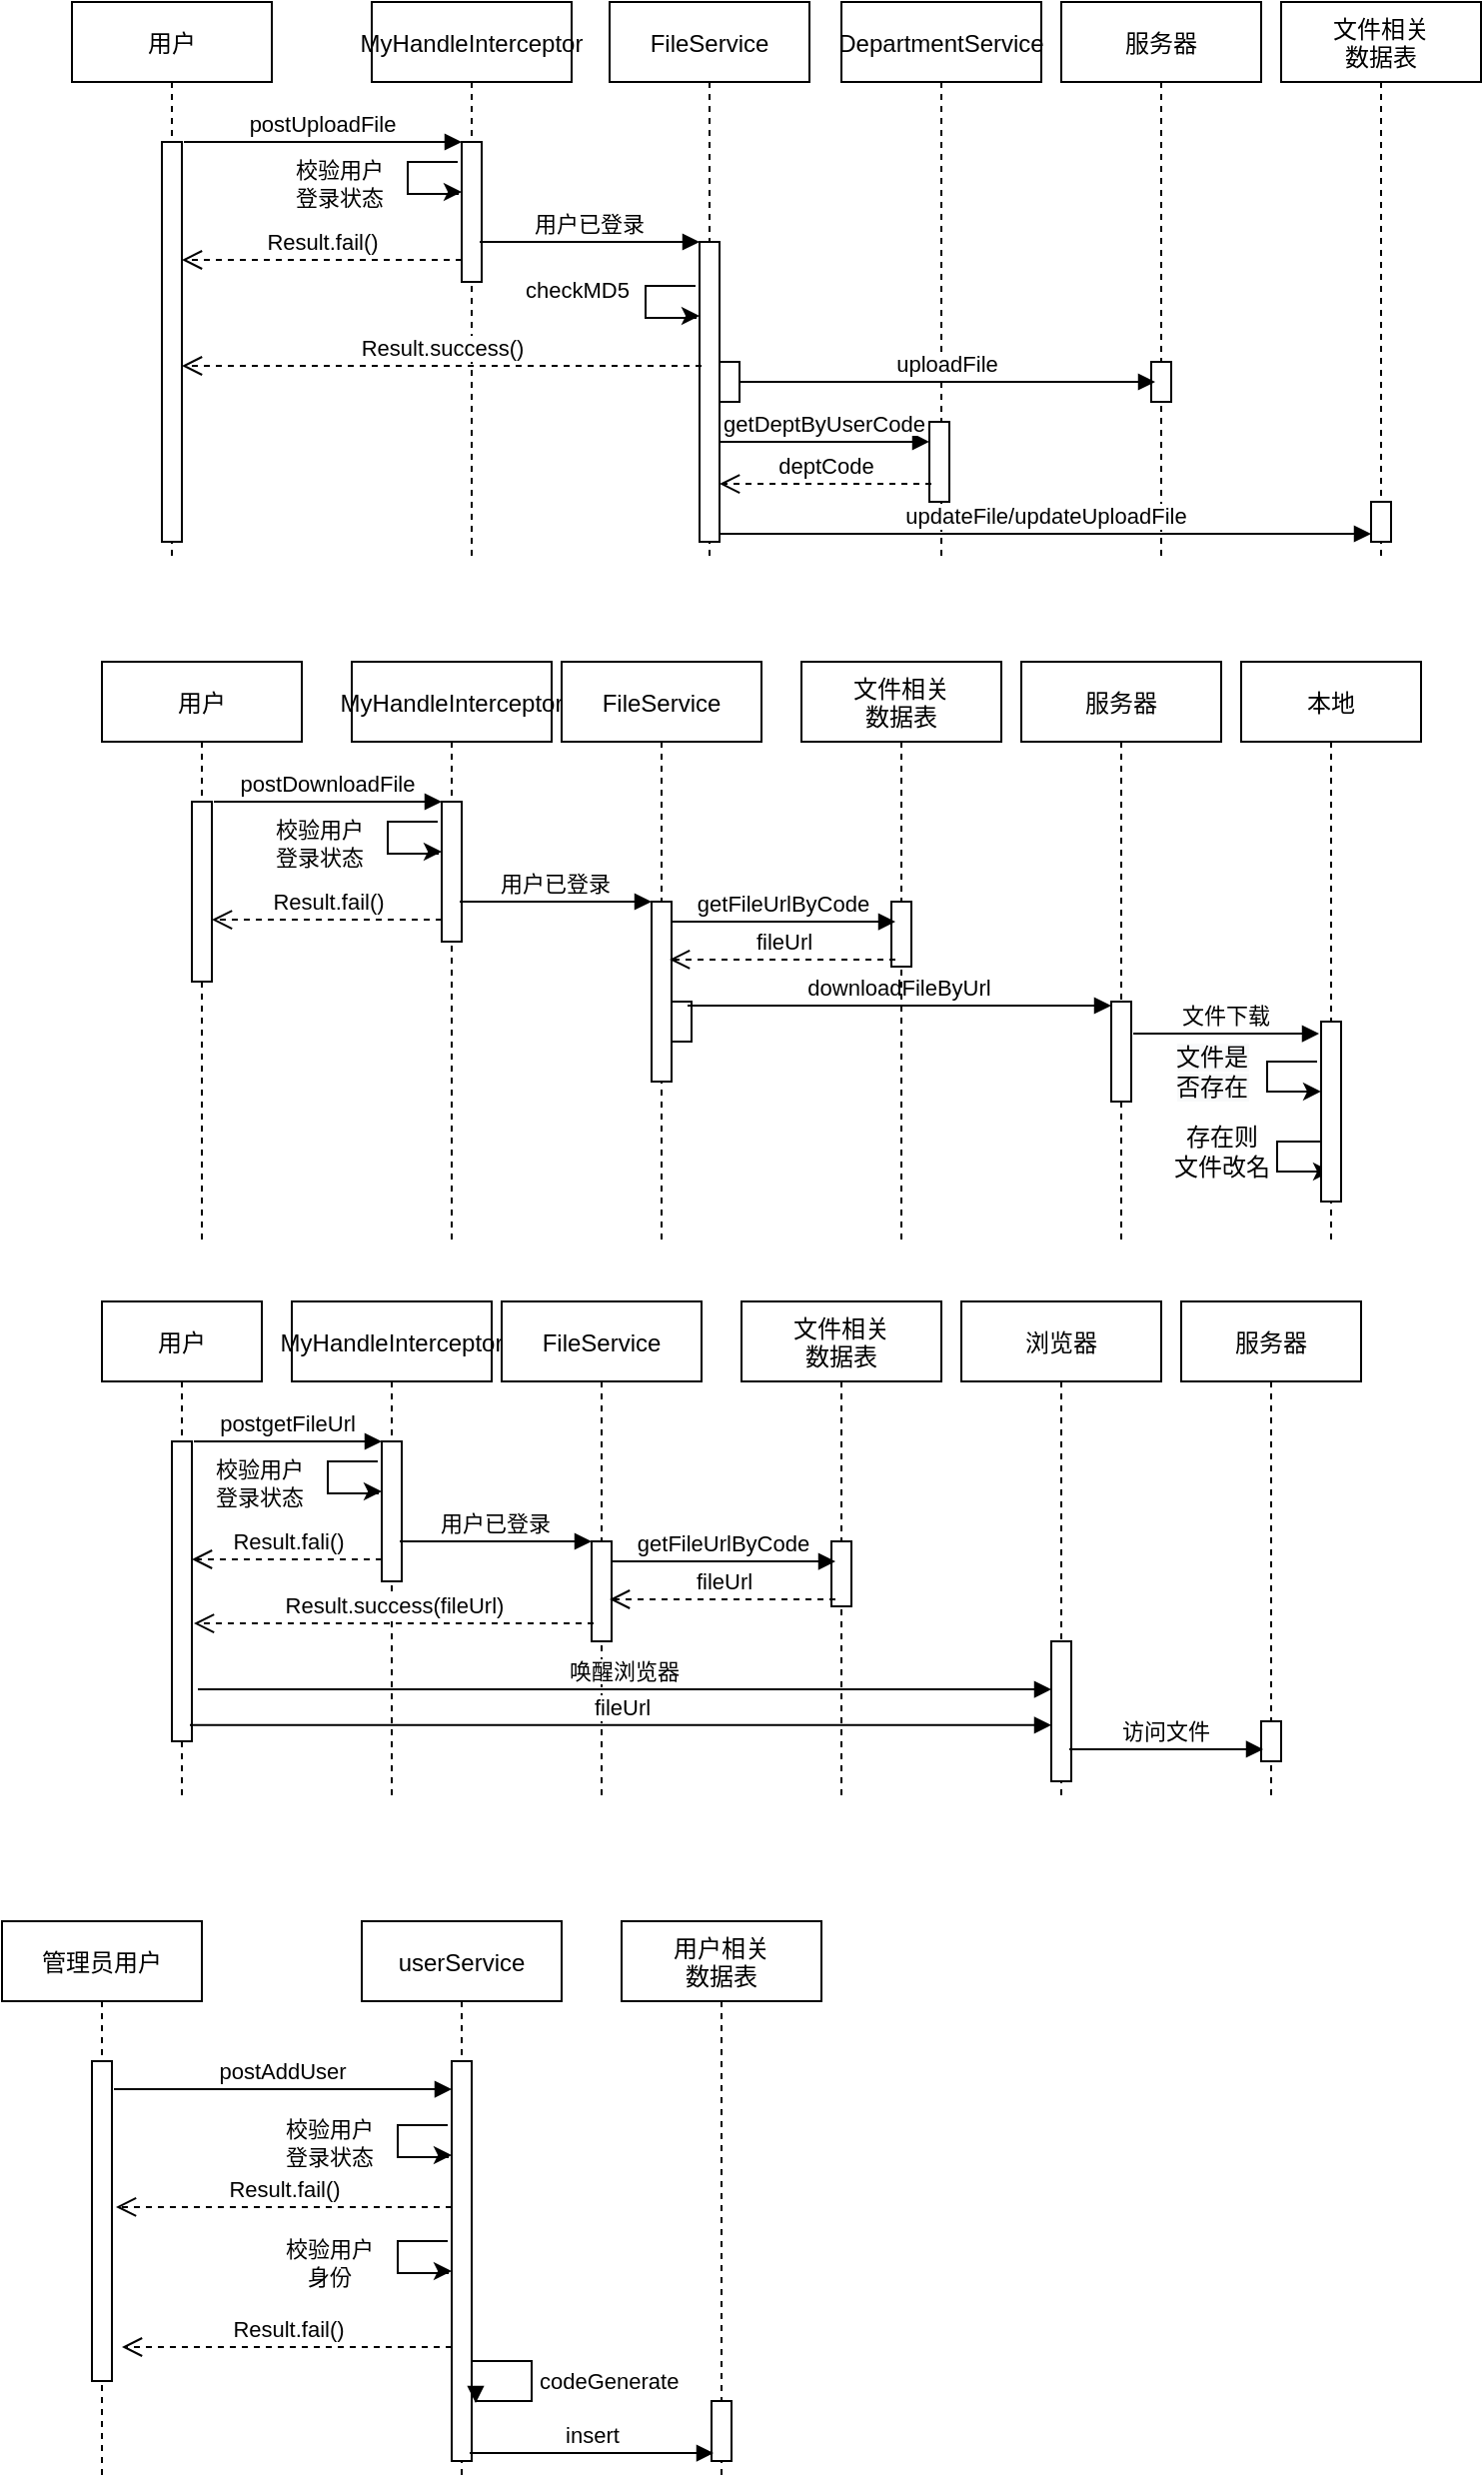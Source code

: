 <mxfile version="15.5.9" type="github">
  <diagram id="TSHFwj_1uguYBgR-W8nd" name="Page-1">
    <mxGraphModel dx="868" dy="482" grid="1" gridSize="10" guides="1" tooltips="1" connect="1" arrows="1" fold="1" page="1" pageScale="1" pageWidth="827" pageHeight="1169" math="0" shadow="0">
      <root>
        <mxCell id="0" />
        <mxCell id="1" parent="0" />
        <mxCell id="TrFmlBujuE3ZbRby1JHc-16" value="用户" style="shape=umlLifeline;perimeter=lifelinePerimeter;container=1;collapsible=0;recursiveResize=0;rounded=0;shadow=0;strokeWidth=1;" parent="1" vertex="1">
          <mxGeometry x="45" y="40" width="100" height="280" as="geometry" />
        </mxCell>
        <mxCell id="TrFmlBujuE3ZbRby1JHc-17" value="" style="points=[];perimeter=orthogonalPerimeter;rounded=0;shadow=0;strokeWidth=1;" parent="TrFmlBujuE3ZbRby1JHc-16" vertex="1">
          <mxGeometry x="45" y="70" width="10" height="200" as="geometry" />
        </mxCell>
        <mxCell id="TrFmlBujuE3ZbRby1JHc-18" value="文件" style="shape=umlLifeline;perimeter=lifelinePerimeter;container=1;collapsible=0;recursiveResize=0;rounded=0;shadow=0;strokeWidth=1;" parent="1" vertex="1">
          <mxGeometry x="195" y="40" width="100" height="280" as="geometry" />
        </mxCell>
        <mxCell id="TrFmlBujuE3ZbRby1JHc-20" value="MyHandleInterceptor" style="shape=umlLifeline;perimeter=lifelinePerimeter;container=1;collapsible=0;recursiveResize=0;rounded=0;shadow=0;strokeWidth=1;" parent="TrFmlBujuE3ZbRby1JHc-18" vertex="1">
          <mxGeometry width="100" height="270" as="geometry" />
        </mxCell>
        <mxCell id="TrFmlBujuE3ZbRby1JHc-21" value="" style="points=[];perimeter=orthogonalPerimeter;rounded=0;shadow=0;strokeWidth=1;" parent="TrFmlBujuE3ZbRby1JHc-20" vertex="1">
          <mxGeometry x="45" y="70" width="10" height="70" as="geometry" />
        </mxCell>
        <mxCell id="TrFmlBujuE3ZbRby1JHc-36" value="" style="endArrow=classic;html=1;rounded=0;edgeStyle=orthogonalEdgeStyle;entryX=0.2;entryY=0.633;entryDx=0;entryDy=0;entryPerimeter=0;" parent="TrFmlBujuE3ZbRby1JHc-20" edge="1">
          <mxGeometry width="50" height="50" relative="1" as="geometry">
            <mxPoint x="43" y="80" as="sourcePoint" />
            <mxPoint x="45" y="94.99" as="targetPoint" />
            <Array as="points">
              <mxPoint x="18" y="80" />
              <mxPoint x="18" y="96" />
              <mxPoint x="43" y="96" />
              <mxPoint x="43" y="95" />
            </Array>
          </mxGeometry>
        </mxCell>
        <mxCell id="TrFmlBujuE3ZbRby1JHc-22" value="DepartmentService" style="shape=umlLifeline;perimeter=lifelinePerimeter;container=1;collapsible=0;recursiveResize=0;rounded=0;shadow=0;strokeWidth=1;" parent="1" vertex="1">
          <mxGeometry x="430" y="40" width="100" height="280" as="geometry" />
        </mxCell>
        <mxCell id="TrFmlBujuE3ZbRby1JHc-34" value="" style="points=[];perimeter=orthogonalPerimeter;rounded=0;shadow=0;strokeWidth=1;" parent="TrFmlBujuE3ZbRby1JHc-22" vertex="1">
          <mxGeometry x="44" y="210" width="10" height="40" as="geometry" />
        </mxCell>
        <mxCell id="TrFmlBujuE3ZbRby1JHc-24" value="postUploadFile" style="verticalAlign=bottom;endArrow=block;shadow=0;strokeWidth=1;exitX=1.1;exitY=0.108;exitDx=0;exitDy=0;exitPerimeter=0;" parent="1" edge="1">
          <mxGeometry relative="1" as="geometry">
            <mxPoint x="101" y="110.0" as="sourcePoint" />
            <mxPoint x="240" y="110" as="targetPoint" />
          </mxGeometry>
        </mxCell>
        <mxCell id="TrFmlBujuE3ZbRby1JHc-31" value="服务器" style="shape=umlLifeline;perimeter=lifelinePerimeter;container=1;collapsible=0;recursiveResize=0;rounded=0;shadow=0;strokeWidth=1;" parent="1" vertex="1">
          <mxGeometry x="540" y="40" width="100" height="280" as="geometry" />
        </mxCell>
        <mxCell id="TrFmlBujuE3ZbRby1JHc-32" value="" style="points=[];perimeter=orthogonalPerimeter;rounded=0;shadow=0;strokeWidth=1;" parent="TrFmlBujuE3ZbRby1JHc-31" vertex="1">
          <mxGeometry x="45" y="180" width="10" height="20" as="geometry" />
        </mxCell>
        <mxCell id="TrFmlBujuE3ZbRby1JHc-37" value="&lt;div style=&quot;text-align: center&quot;&gt;&lt;font face=&quot;helvetica&quot;&gt;&lt;span style=&quot;font-size: 11px ; background-color: rgb(255 , 255 , 255)&quot;&gt;校验用户&lt;br&gt;登录状态&lt;/span&gt;&lt;/font&gt;&lt;/div&gt;" style="text;whiteSpace=wrap;html=1;" parent="1" vertex="1">
          <mxGeometry x="155" y="110" width="70" height="30" as="geometry" />
        </mxCell>
        <mxCell id="TrFmlBujuE3ZbRby1JHc-38" value="Result.fail()" style="html=1;verticalAlign=bottom;endArrow=open;dashed=1;endSize=8;rounded=0;" parent="1" edge="1">
          <mxGeometry relative="1" as="geometry">
            <mxPoint x="240" y="169" as="sourcePoint" />
            <mxPoint x="100" y="169" as="targetPoint" />
          </mxGeometry>
        </mxCell>
        <mxCell id="TrFmlBujuE3ZbRby1JHc-39" value="deptCode" style="html=1;verticalAlign=bottom;endArrow=open;dashed=1;endSize=8;rounded=0;exitX=0.1;exitY=0.775;exitDx=0;exitDy=0;exitPerimeter=0;entryX=1.1;entryY=0.228;entryDx=0;entryDy=0;entryPerimeter=0;" parent="1" source="TrFmlBujuE3ZbRby1JHc-34" edge="1">
          <mxGeometry relative="1" as="geometry">
            <mxPoint x="499" y="281" as="sourcePoint" />
            <mxPoint x="369" y="281.04" as="targetPoint" />
          </mxGeometry>
        </mxCell>
        <mxCell id="TrFmlBujuE3ZbRby1JHc-40" value="FileService" style="shape=umlLifeline;perimeter=lifelinePerimeter;container=1;collapsible=0;recursiveResize=0;rounded=0;shadow=0;strokeWidth=1;" parent="1" vertex="1">
          <mxGeometry x="314" y="40" width="100" height="280" as="geometry" />
        </mxCell>
        <mxCell id="TrFmlBujuE3ZbRby1JHc-42" value="" style="points=[];perimeter=orthogonalPerimeter;rounded=0;shadow=0;strokeWidth=1;" parent="TrFmlBujuE3ZbRby1JHc-40" vertex="1">
          <mxGeometry x="45" y="120" width="10" height="150" as="geometry" />
        </mxCell>
        <mxCell id="TrFmlBujuE3ZbRby1JHc-48" value="" style="endArrow=classic;html=1;rounded=0;edgeStyle=orthogonalEdgeStyle;entryX=0.2;entryY=0.633;entryDx=0;entryDy=0;entryPerimeter=0;" parent="TrFmlBujuE3ZbRby1JHc-40" edge="1">
          <mxGeometry width="50" height="50" relative="1" as="geometry">
            <mxPoint x="43" y="142" as="sourcePoint" />
            <mxPoint x="45" y="156.99" as="targetPoint" />
            <Array as="points">
              <mxPoint x="18" y="142" />
              <mxPoint x="18" y="158" />
              <mxPoint x="43" y="158" />
              <mxPoint x="43" y="157" />
            </Array>
          </mxGeometry>
        </mxCell>
        <mxCell id="TrFmlBujuE3ZbRby1JHc-52" value="" style="points=[];perimeter=orthogonalPerimeter;rounded=0;shadow=0;strokeWidth=1;" parent="TrFmlBujuE3ZbRby1JHc-40" vertex="1">
          <mxGeometry x="55" y="180" width="10" height="20" as="geometry" />
        </mxCell>
        <mxCell id="TrFmlBujuE3ZbRby1JHc-26" value="getDeptByUserCode" style="verticalAlign=bottom;endArrow=block;shadow=0;strokeWidth=1;exitX=1.1;exitY=0.111;exitDx=0;exitDy=0;exitPerimeter=0;" parent="1" target="TrFmlBujuE3ZbRby1JHc-34" edge="1">
          <mxGeometry relative="1" as="geometry">
            <mxPoint x="369" y="259.98" as="sourcePoint" />
            <mxPoint x="489" y="260" as="targetPoint" />
            <Array as="points" />
          </mxGeometry>
        </mxCell>
        <mxCell id="TrFmlBujuE3ZbRby1JHc-46" value="用户已登录" style="verticalAlign=bottom;endArrow=block;shadow=0;strokeWidth=1;exitX=0.9;exitY=0.714;exitDx=0;exitDy=0;exitPerimeter=0;entryX=0;entryY=0;entryDx=0;entryDy=0;entryPerimeter=0;" parent="1" source="TrFmlBujuE3ZbRby1JHc-21" target="TrFmlBujuE3ZbRby1JHc-42" edge="1">
          <mxGeometry relative="1" as="geometry">
            <mxPoint x="226" y="160" as="sourcePoint" />
            <mxPoint x="370" y="160" as="targetPoint" />
          </mxGeometry>
        </mxCell>
        <mxCell id="TrFmlBujuE3ZbRby1JHc-50" value="Result.success()" style="html=1;verticalAlign=bottom;endArrow=open;dashed=1;endSize=8;rounded=0;" parent="1" edge="1">
          <mxGeometry relative="1" as="geometry">
            <mxPoint x="360" y="222" as="sourcePoint" />
            <mxPoint x="100" y="222" as="targetPoint" />
          </mxGeometry>
        </mxCell>
        <mxCell id="TrFmlBujuE3ZbRby1JHc-51" value="uploadFile" style="verticalAlign=bottom;endArrow=block;shadow=0;strokeWidth=1;exitX=1;exitY=0.5;exitDx=0;exitDy=0;exitPerimeter=0;entryX=0.2;entryY=0.5;entryDx=0;entryDy=0;entryPerimeter=0;" parent="1" source="TrFmlBujuE3ZbRby1JHc-52" target="TrFmlBujuE3ZbRby1JHc-32" edge="1">
          <mxGeometry relative="1" as="geometry">
            <mxPoint x="375" y="270.04" as="sourcePoint" />
            <mxPoint x="625" y="275" as="targetPoint" />
            <Array as="points" />
          </mxGeometry>
        </mxCell>
        <mxCell id="TrFmlBujuE3ZbRby1JHc-53" value="文件相关&#xa;数据表" style="shape=umlLifeline;perimeter=lifelinePerimeter;container=1;collapsible=0;recursiveResize=0;rounded=0;shadow=0;strokeWidth=1;" parent="1" vertex="1">
          <mxGeometry x="650" y="40" width="100" height="280" as="geometry" />
        </mxCell>
        <mxCell id="TrFmlBujuE3ZbRby1JHc-54" value="" style="points=[];perimeter=orthogonalPerimeter;rounded=0;shadow=0;strokeWidth=1;" parent="TrFmlBujuE3ZbRby1JHc-53" vertex="1">
          <mxGeometry x="45" y="250" width="10" height="20" as="geometry" />
        </mxCell>
        <mxCell id="TrFmlBujuE3ZbRby1JHc-56" value="updateFile/updateUploadFile" style="html=1;verticalAlign=bottom;endArrow=block;rounded=0;entryX=0;entryY=0.8;entryDx=0;entryDy=0;entryPerimeter=0;" parent="1" source="TrFmlBujuE3ZbRby1JHc-42" target="TrFmlBujuE3ZbRby1JHc-54" edge="1">
          <mxGeometry width="80" relative="1" as="geometry">
            <mxPoint x="320" y="360" as="sourcePoint" />
            <mxPoint x="400" y="360" as="targetPoint" />
          </mxGeometry>
        </mxCell>
        <mxCell id="TrFmlBujuE3ZbRby1JHc-62" value="用户" style="shape=umlLifeline;perimeter=lifelinePerimeter;container=1;collapsible=0;recursiveResize=0;rounded=0;shadow=0;strokeWidth=1;" parent="1" vertex="1">
          <mxGeometry x="60" y="370" width="100" height="290" as="geometry" />
        </mxCell>
        <mxCell id="TrFmlBujuE3ZbRby1JHc-63" value="" style="points=[];perimeter=orthogonalPerimeter;rounded=0;shadow=0;strokeWidth=1;" parent="TrFmlBujuE3ZbRby1JHc-62" vertex="1">
          <mxGeometry x="45" y="70" width="10" height="90" as="geometry" />
        </mxCell>
        <mxCell id="TrFmlBujuE3ZbRby1JHc-64" value="文件" style="shape=umlLifeline;perimeter=lifelinePerimeter;container=1;collapsible=0;recursiveResize=0;rounded=0;shadow=0;strokeWidth=1;" parent="1" vertex="1">
          <mxGeometry x="185" y="370" width="100" height="290" as="geometry" />
        </mxCell>
        <mxCell id="TrFmlBujuE3ZbRby1JHc-65" value="MyHandleInterceptor" style="shape=umlLifeline;perimeter=lifelinePerimeter;container=1;collapsible=0;recursiveResize=0;rounded=0;shadow=0;strokeWidth=1;" parent="TrFmlBujuE3ZbRby1JHc-64" vertex="1">
          <mxGeometry width="100" height="290" as="geometry" />
        </mxCell>
        <mxCell id="TrFmlBujuE3ZbRby1JHc-66" value="" style="points=[];perimeter=orthogonalPerimeter;rounded=0;shadow=0;strokeWidth=1;" parent="TrFmlBujuE3ZbRby1JHc-65" vertex="1">
          <mxGeometry x="45" y="70" width="10" height="70" as="geometry" />
        </mxCell>
        <mxCell id="TrFmlBujuE3ZbRby1JHc-67" value="" style="endArrow=classic;html=1;rounded=0;edgeStyle=orthogonalEdgeStyle;entryX=0.2;entryY=0.633;entryDx=0;entryDy=0;entryPerimeter=0;" parent="TrFmlBujuE3ZbRby1JHc-65" edge="1">
          <mxGeometry width="50" height="50" relative="1" as="geometry">
            <mxPoint x="43" y="80" as="sourcePoint" />
            <mxPoint x="45" y="94.99" as="targetPoint" />
            <Array as="points">
              <mxPoint x="18" y="80" />
              <mxPoint x="18" y="96" />
              <mxPoint x="43" y="96" />
              <mxPoint x="43" y="95" />
            </Array>
          </mxGeometry>
        </mxCell>
        <mxCell id="TrFmlBujuE3ZbRby1JHc-68" value="postDownloadFile" style="verticalAlign=bottom;endArrow=block;shadow=0;strokeWidth=1;exitX=1.1;exitY=0;exitDx=0;exitDy=0;exitPerimeter=0;" parent="1" source="TrFmlBujuE3ZbRby1JHc-63" edge="1">
          <mxGeometry relative="1" as="geometry">
            <mxPoint x="91" y="440" as="sourcePoint" />
            <mxPoint x="230" y="440" as="targetPoint" />
          </mxGeometry>
        </mxCell>
        <mxCell id="TrFmlBujuE3ZbRby1JHc-69" value="服务器" style="shape=umlLifeline;perimeter=lifelinePerimeter;container=1;collapsible=0;recursiveResize=0;rounded=0;shadow=0;strokeWidth=1;" parent="1" vertex="1">
          <mxGeometry x="520" y="370" width="100" height="290" as="geometry" />
        </mxCell>
        <mxCell id="TrFmlBujuE3ZbRby1JHc-70" value="" style="points=[];perimeter=orthogonalPerimeter;rounded=0;shadow=0;strokeWidth=1;" parent="TrFmlBujuE3ZbRby1JHc-69" vertex="1">
          <mxGeometry x="45" y="170" width="10" height="50" as="geometry" />
        </mxCell>
        <mxCell id="TrFmlBujuE3ZbRby1JHc-71" value="存在则&lt;br&gt;文件改名" style="text;html=1;align=center;verticalAlign=middle;resizable=0;points=[];autosize=1;strokeColor=none;fillColor=none;" parent="TrFmlBujuE3ZbRby1JHc-69" vertex="1">
          <mxGeometry x="70" y="230" width="60" height="30" as="geometry" />
        </mxCell>
        <mxCell id="TrFmlBujuE3ZbRby1JHc-72" value="&lt;span style=&quot;color: rgb(0 , 0 , 0) ; font-family: &amp;#34;helvetica&amp;#34; ; font-size: 12px ; font-style: normal ; font-weight: 400 ; letter-spacing: normal ; text-align: center ; text-indent: 0px ; text-transform: none ; word-spacing: 0px ; background-color: rgb(248 , 249 , 250) ; display: inline ; float: none&quot;&gt;文件是&lt;/span&gt;&lt;br style=&quot;color: rgb(0 , 0 , 0) ; font-family: &amp;#34;helvetica&amp;#34; ; font-size: 12px ; font-style: normal ; font-weight: 400 ; letter-spacing: normal ; text-align: center ; text-indent: 0px ; text-transform: none ; word-spacing: 0px ; background-color: rgb(248 , 249 , 250)&quot;&gt;&lt;span style=&quot;color: rgb(0 , 0 , 0) ; font-family: &amp;#34;helvetica&amp;#34; ; font-size: 12px ; font-style: normal ; font-weight: 400 ; letter-spacing: normal ; text-align: center ; text-indent: 0px ; text-transform: none ; word-spacing: 0px ; background-color: rgb(248 , 249 , 250) ; display: inline ; float: none&quot;&gt;否存在&lt;/span&gt;" style="text;html=1;align=center;verticalAlign=middle;resizable=0;points=[];autosize=1;strokeColor=none;fillColor=none;" parent="TrFmlBujuE3ZbRby1JHc-69" vertex="1">
          <mxGeometry x="70" y="190" width="50" height="30" as="geometry" />
        </mxCell>
        <mxCell id="TrFmlBujuE3ZbRby1JHc-73" value="&lt;div style=&quot;text-align: center&quot;&gt;&lt;font face=&quot;helvetica&quot;&gt;&lt;span style=&quot;font-size: 11px ; background-color: rgb(255 , 255 , 255)&quot;&gt;校验用户&lt;br&gt;登录状态&lt;/span&gt;&lt;/font&gt;&lt;/div&gt;" style="text;whiteSpace=wrap;html=1;" parent="1" vertex="1">
          <mxGeometry x="145" y="440" width="70" height="30" as="geometry" />
        </mxCell>
        <mxCell id="TrFmlBujuE3ZbRby1JHc-74" value="Result.fail()" style="html=1;verticalAlign=bottom;endArrow=open;dashed=1;endSize=8;rounded=0;entryX=1;entryY=0.656;entryDx=0;entryDy=0;entryPerimeter=0;" parent="1" target="TrFmlBujuE3ZbRby1JHc-63" edge="1">
          <mxGeometry relative="1" as="geometry">
            <mxPoint x="230" y="499" as="sourcePoint" />
            <mxPoint x="90" y="499" as="targetPoint" />
          </mxGeometry>
        </mxCell>
        <mxCell id="TrFmlBujuE3ZbRby1JHc-75" value="FileService" style="shape=umlLifeline;perimeter=lifelinePerimeter;container=1;collapsible=0;recursiveResize=0;rounded=0;shadow=0;strokeWidth=1;" parent="1" vertex="1">
          <mxGeometry x="290" y="370" width="100" height="290" as="geometry" />
        </mxCell>
        <mxCell id="TrFmlBujuE3ZbRby1JHc-76" value="" style="points=[];perimeter=orthogonalPerimeter;rounded=0;shadow=0;strokeWidth=1;" parent="TrFmlBujuE3ZbRby1JHc-75" vertex="1">
          <mxGeometry x="45" y="120" width="10" height="90" as="geometry" />
        </mxCell>
        <mxCell id="TrFmlBujuE3ZbRby1JHc-77" value="" style="points=[];perimeter=orthogonalPerimeter;rounded=0;shadow=0;strokeWidth=1;" parent="TrFmlBujuE3ZbRby1JHc-75" vertex="1">
          <mxGeometry x="55" y="170" width="10" height="20" as="geometry" />
        </mxCell>
        <mxCell id="TrFmlBujuE3ZbRby1JHc-78" value="用户已登录" style="verticalAlign=bottom;endArrow=block;shadow=0;strokeWidth=1;exitX=0.9;exitY=0.714;exitDx=0;exitDy=0;exitPerimeter=0;entryX=0;entryY=0;entryDx=0;entryDy=0;entryPerimeter=0;" parent="1" source="TrFmlBujuE3ZbRby1JHc-66" target="TrFmlBujuE3ZbRby1JHc-76" edge="1">
          <mxGeometry relative="1" as="geometry">
            <mxPoint x="216" y="490" as="sourcePoint" />
            <mxPoint x="360" y="490" as="targetPoint" />
          </mxGeometry>
        </mxCell>
        <mxCell id="TrFmlBujuE3ZbRby1JHc-79" value="downloadFileByUrl" style="verticalAlign=bottom;endArrow=block;shadow=0;strokeWidth=1;exitX=0.8;exitY=0.1;exitDx=0;exitDy=0;exitPerimeter=0;" parent="1" source="TrFmlBujuE3ZbRby1JHc-77" target="TrFmlBujuE3ZbRby1JHc-70" edge="1">
          <mxGeometry relative="1" as="geometry">
            <mxPoint x="365" y="600.04" as="sourcePoint" />
            <mxPoint x="615" y="605" as="targetPoint" />
            <Array as="points" />
          </mxGeometry>
        </mxCell>
        <mxCell id="TrFmlBujuE3ZbRby1JHc-80" value="文件相关&#xa;数据表" style="shape=umlLifeline;perimeter=lifelinePerimeter;container=1;collapsible=0;recursiveResize=0;rounded=0;shadow=0;strokeWidth=1;" parent="1" vertex="1">
          <mxGeometry x="410" y="370" width="100" height="290" as="geometry" />
        </mxCell>
        <mxCell id="TrFmlBujuE3ZbRby1JHc-81" value="" style="points=[];perimeter=orthogonalPerimeter;rounded=0;shadow=0;strokeWidth=1;" parent="TrFmlBujuE3ZbRby1JHc-80" vertex="1">
          <mxGeometry x="45" y="120" width="10" height="32.5" as="geometry" />
        </mxCell>
        <mxCell id="TrFmlBujuE3ZbRby1JHc-82" value="getFileUrlByCode" style="verticalAlign=bottom;endArrow=block;shadow=0;strokeWidth=1;entryX=0.2;entryY=0.308;entryDx=0;entryDy=0;entryPerimeter=0;exitX=1;exitY=0.111;exitDx=0;exitDy=0;exitPerimeter=0;" parent="1" source="TrFmlBujuE3ZbRby1JHc-76" target="TrFmlBujuE3ZbRby1JHc-81" edge="1">
          <mxGeometry relative="1" as="geometry">
            <mxPoint x="350" y="499" as="sourcePoint" />
            <mxPoint x="470" y="507" as="targetPoint" />
            <Array as="points" />
          </mxGeometry>
        </mxCell>
        <mxCell id="TrFmlBujuE3ZbRby1JHc-83" value="fileUrl" style="html=1;verticalAlign=bottom;endArrow=open;dashed=1;endSize=8;rounded=0;entryX=0.9;entryY=0.322;entryDx=0;entryDy=0;entryPerimeter=0;exitX=0.2;exitY=0.892;exitDx=0;exitDy=0;exitPerimeter=0;" parent="1" source="TrFmlBujuE3ZbRby1JHc-81" target="TrFmlBujuE3ZbRby1JHc-76" edge="1">
          <mxGeometry relative="1" as="geometry">
            <mxPoint x="460" y="519" as="sourcePoint" />
            <mxPoint x="350" y="519" as="targetPoint" />
          </mxGeometry>
        </mxCell>
        <mxCell id="TrFmlBujuE3ZbRby1JHc-84" value="本地" style="shape=umlLifeline;perimeter=lifelinePerimeter;container=1;collapsible=0;recursiveResize=0;rounded=0;shadow=0;strokeWidth=1;" parent="1" vertex="1">
          <mxGeometry x="630" y="370" width="90" height="290" as="geometry" />
        </mxCell>
        <mxCell id="TrFmlBujuE3ZbRby1JHc-85" value="" style="endArrow=classic;html=1;rounded=0;edgeStyle=orthogonalEdgeStyle;entryX=0.2;entryY=0.633;entryDx=0;entryDy=0;entryPerimeter=0;" parent="TrFmlBujuE3ZbRby1JHc-84" edge="1">
          <mxGeometry width="50" height="50" relative="1" as="geometry">
            <mxPoint x="43" y="240" as="sourcePoint" />
            <mxPoint x="45" y="254.99" as="targetPoint" />
            <Array as="points">
              <mxPoint x="18" y="240" />
              <mxPoint x="18" y="255" />
            </Array>
          </mxGeometry>
        </mxCell>
        <mxCell id="TrFmlBujuE3ZbRby1JHc-86" value="" style="points=[];perimeter=orthogonalPerimeter;rounded=0;shadow=0;strokeWidth=1;" parent="TrFmlBujuE3ZbRby1JHc-84" vertex="1">
          <mxGeometry x="40" y="180" width="10" height="90" as="geometry" />
        </mxCell>
        <mxCell id="TrFmlBujuE3ZbRby1JHc-87" value="" style="endArrow=classic;html=1;rounded=0;edgeStyle=orthogonalEdgeStyle;entryX=0.2;entryY=0.633;entryDx=0;entryDy=0;entryPerimeter=0;" parent="TrFmlBujuE3ZbRby1JHc-84" edge="1">
          <mxGeometry width="50" height="50" relative="1" as="geometry">
            <mxPoint x="38" y="200" as="sourcePoint" />
            <mxPoint x="40" y="214.99" as="targetPoint" />
            <Array as="points">
              <mxPoint x="13" y="200" />
              <mxPoint x="13" y="215" />
            </Array>
          </mxGeometry>
        </mxCell>
        <mxCell id="TrFmlBujuE3ZbRby1JHc-88" value="文件下载" style="html=1;verticalAlign=bottom;endArrow=block;rounded=0;exitX=1.1;exitY=0.32;exitDx=0;exitDy=0;exitPerimeter=0;entryX=-0.1;entryY=0.067;entryDx=0;entryDy=0;entryPerimeter=0;" parent="1" source="TrFmlBujuE3ZbRby1JHc-70" target="TrFmlBujuE3ZbRby1JHc-86" edge="1">
          <mxGeometry width="80" relative="1" as="geometry">
            <mxPoint x="580" y="556" as="sourcePoint" />
            <mxPoint x="680" y="556" as="targetPoint" />
          </mxGeometry>
        </mxCell>
        <mxCell id="TrFmlBujuE3ZbRby1JHc-112" value="用户" style="shape=umlLifeline;perimeter=lifelinePerimeter;container=1;collapsible=0;recursiveResize=0;rounded=0;shadow=0;strokeWidth=1;" parent="1" vertex="1">
          <mxGeometry x="60" y="690" width="80" height="250" as="geometry" />
        </mxCell>
        <mxCell id="TrFmlBujuE3ZbRby1JHc-113" value="" style="points=[];perimeter=orthogonalPerimeter;rounded=0;shadow=0;strokeWidth=1;" parent="TrFmlBujuE3ZbRby1JHc-112" vertex="1">
          <mxGeometry x="35" y="70" width="10" height="150" as="geometry" />
        </mxCell>
        <mxCell id="TrFmlBujuE3ZbRby1JHc-114" value="文件" style="shape=umlLifeline;perimeter=lifelinePerimeter;container=1;collapsible=0;recursiveResize=0;rounded=0;shadow=0;strokeWidth=1;" parent="1" vertex="1">
          <mxGeometry x="155" y="690" width="100" height="250" as="geometry" />
        </mxCell>
        <mxCell id="TrFmlBujuE3ZbRby1JHc-115" value="MyHandleInterceptor" style="shape=umlLifeline;perimeter=lifelinePerimeter;container=1;collapsible=0;recursiveResize=0;rounded=0;shadow=0;strokeWidth=1;" parent="TrFmlBujuE3ZbRby1JHc-114" vertex="1">
          <mxGeometry width="100" height="240" as="geometry" />
        </mxCell>
        <mxCell id="TrFmlBujuE3ZbRby1JHc-116" value="" style="points=[];perimeter=orthogonalPerimeter;rounded=0;shadow=0;strokeWidth=1;" parent="TrFmlBujuE3ZbRby1JHc-115" vertex="1">
          <mxGeometry x="45" y="70" width="10" height="70" as="geometry" />
        </mxCell>
        <mxCell id="TrFmlBujuE3ZbRby1JHc-117" value="" style="endArrow=classic;html=1;rounded=0;edgeStyle=orthogonalEdgeStyle;entryX=0.2;entryY=0.633;entryDx=0;entryDy=0;entryPerimeter=0;" parent="TrFmlBujuE3ZbRby1JHc-115" edge="1">
          <mxGeometry width="50" height="50" relative="1" as="geometry">
            <mxPoint x="43" y="80" as="sourcePoint" />
            <mxPoint x="45" y="94.99" as="targetPoint" />
            <Array as="points">
              <mxPoint x="18" y="80" />
              <mxPoint x="18" y="96" />
              <mxPoint x="43" y="96" />
              <mxPoint x="43" y="95" />
            </Array>
          </mxGeometry>
        </mxCell>
        <mxCell id="TrFmlBujuE3ZbRby1JHc-118" value="postgetFileUrl" style="verticalAlign=bottom;endArrow=block;shadow=0;strokeWidth=1;exitX=1.1;exitY=0;exitDx=0;exitDy=0;exitPerimeter=0;" parent="1" source="TrFmlBujuE3ZbRby1JHc-113" edge="1">
          <mxGeometry relative="1" as="geometry">
            <mxPoint x="61" y="760" as="sourcePoint" />
            <mxPoint x="200" y="760" as="targetPoint" />
          </mxGeometry>
        </mxCell>
        <mxCell id="TrFmlBujuE3ZbRby1JHc-119" value="浏览器" style="shape=umlLifeline;perimeter=lifelinePerimeter;container=1;collapsible=0;recursiveResize=0;rounded=0;shadow=0;strokeWidth=1;" parent="1" vertex="1">
          <mxGeometry x="490" y="690" width="100" height="250" as="geometry" />
        </mxCell>
        <mxCell id="TrFmlBujuE3ZbRby1JHc-120" value="" style="points=[];perimeter=orthogonalPerimeter;rounded=0;shadow=0;strokeWidth=1;" parent="TrFmlBujuE3ZbRby1JHc-119" vertex="1">
          <mxGeometry x="45" y="170" width="10" height="70" as="geometry" />
        </mxCell>
        <mxCell id="TrFmlBujuE3ZbRby1JHc-121" value="&lt;div style=&quot;text-align: center&quot;&gt;&lt;font face=&quot;helvetica&quot;&gt;&lt;span style=&quot;font-size: 11px ; background-color: rgb(255 , 255 , 255)&quot;&gt;校验用户&lt;br&gt;登录状态&lt;/span&gt;&lt;/font&gt;&lt;/div&gt;" style="text;whiteSpace=wrap;html=1;" parent="1" vertex="1">
          <mxGeometry x="115" y="760" width="70" height="30" as="geometry" />
        </mxCell>
        <mxCell id="TrFmlBujuE3ZbRby1JHc-122" value="Result.fali()" style="html=1;verticalAlign=bottom;endArrow=open;dashed=1;endSize=8;rounded=0;" parent="1" target="TrFmlBujuE3ZbRby1JHc-113" edge="1">
          <mxGeometry relative="1" as="geometry">
            <mxPoint x="200" y="819" as="sourcePoint" />
            <mxPoint x="60" y="819" as="targetPoint" />
          </mxGeometry>
        </mxCell>
        <mxCell id="TrFmlBujuE3ZbRby1JHc-123" value="FileService" style="shape=umlLifeline;perimeter=lifelinePerimeter;container=1;collapsible=0;recursiveResize=0;rounded=0;shadow=0;strokeWidth=1;" parent="1" vertex="1">
          <mxGeometry x="260" y="690" width="100" height="250" as="geometry" />
        </mxCell>
        <mxCell id="TrFmlBujuE3ZbRby1JHc-124" value="" style="points=[];perimeter=orthogonalPerimeter;rounded=0;shadow=0;strokeWidth=1;" parent="TrFmlBujuE3ZbRby1JHc-123" vertex="1">
          <mxGeometry x="45" y="120" width="10" height="50" as="geometry" />
        </mxCell>
        <mxCell id="TrFmlBujuE3ZbRby1JHc-125" value="用户已登录" style="verticalAlign=bottom;endArrow=block;shadow=0;strokeWidth=1;exitX=0.9;exitY=0.714;exitDx=0;exitDy=0;exitPerimeter=0;entryX=0;entryY=0;entryDx=0;entryDy=0;entryPerimeter=0;" parent="1" source="TrFmlBujuE3ZbRby1JHc-116" target="TrFmlBujuE3ZbRby1JHc-124" edge="1">
          <mxGeometry relative="1" as="geometry">
            <mxPoint x="186" y="810" as="sourcePoint" />
            <mxPoint x="330" y="810" as="targetPoint" />
          </mxGeometry>
        </mxCell>
        <mxCell id="TrFmlBujuE3ZbRby1JHc-126" value="唤醒浏览器" style="verticalAlign=bottom;endArrow=block;shadow=0;strokeWidth=1;exitX=1.3;exitY=0.827;exitDx=0;exitDy=0;exitPerimeter=0;" parent="1" source="TrFmlBujuE3ZbRby1JHc-113" target="TrFmlBujuE3ZbRby1JHc-120" edge="1">
          <mxGeometry relative="1" as="geometry">
            <mxPoint x="323" y="862" as="sourcePoint" />
            <mxPoint x="585" y="925" as="targetPoint" />
            <Array as="points" />
          </mxGeometry>
        </mxCell>
        <mxCell id="TrFmlBujuE3ZbRby1JHc-127" value="文件相关&#xa;数据表" style="shape=umlLifeline;perimeter=lifelinePerimeter;container=1;collapsible=0;recursiveResize=0;rounded=0;shadow=0;strokeWidth=1;" parent="1" vertex="1">
          <mxGeometry x="380" y="690" width="100" height="250" as="geometry" />
        </mxCell>
        <mxCell id="TrFmlBujuE3ZbRby1JHc-128" value="" style="points=[];perimeter=orthogonalPerimeter;rounded=0;shadow=0;strokeWidth=1;" parent="TrFmlBujuE3ZbRby1JHc-127" vertex="1">
          <mxGeometry x="45" y="120" width="10" height="32.5" as="geometry" />
        </mxCell>
        <mxCell id="TrFmlBujuE3ZbRby1JHc-129" value="getFileUrlByCode" style="verticalAlign=bottom;endArrow=block;shadow=0;strokeWidth=1;entryX=0.2;entryY=0.308;entryDx=0;entryDy=0;entryPerimeter=0;exitX=1;exitY=0.2;exitDx=0;exitDy=0;exitPerimeter=0;" parent="1" source="TrFmlBujuE3ZbRby1JHc-124" target="TrFmlBujuE3ZbRby1JHc-128" edge="1">
          <mxGeometry relative="1" as="geometry">
            <mxPoint x="320" y="820" as="sourcePoint" />
            <mxPoint x="440" y="827" as="targetPoint" />
            <Array as="points" />
          </mxGeometry>
        </mxCell>
        <mxCell id="TrFmlBujuE3ZbRby1JHc-130" value="fileUrl" style="html=1;verticalAlign=bottom;endArrow=open;dashed=1;endSize=8;rounded=0;entryX=0.9;entryY=0.58;entryDx=0;entryDy=0;entryPerimeter=0;exitX=0.2;exitY=0.892;exitDx=0;exitDy=0;exitPerimeter=0;" parent="1" source="TrFmlBujuE3ZbRby1JHc-128" target="TrFmlBujuE3ZbRby1JHc-124" edge="1">
          <mxGeometry relative="1" as="geometry">
            <mxPoint x="430" y="839" as="sourcePoint" />
            <mxPoint x="320" y="839" as="targetPoint" />
            <Array as="points">
              <mxPoint x="370" y="839" />
            </Array>
          </mxGeometry>
        </mxCell>
        <mxCell id="TrFmlBujuE3ZbRby1JHc-131" value="服务器" style="shape=umlLifeline;perimeter=lifelinePerimeter;container=1;collapsible=0;recursiveResize=0;rounded=0;shadow=0;strokeWidth=1;" parent="1" vertex="1">
          <mxGeometry x="600" y="690" width="90" height="250" as="geometry" />
        </mxCell>
        <mxCell id="TrFmlBujuE3ZbRby1JHc-132" value="" style="points=[];perimeter=orthogonalPerimeter;rounded=0;shadow=0;strokeWidth=1;" parent="TrFmlBujuE3ZbRby1JHc-131" vertex="1">
          <mxGeometry x="40" y="210" width="10" height="20" as="geometry" />
        </mxCell>
        <mxCell id="TrFmlBujuE3ZbRby1JHc-133" value="访问文件" style="html=1;verticalAlign=bottom;endArrow=block;rounded=0;exitX=0.9;exitY=0.771;exitDx=0;exitDy=0;exitPerimeter=0;entryX=0.1;entryY=0.7;entryDx=0;entryDy=0;entryPerimeter=0;" parent="1" source="TrFmlBujuE3ZbRby1JHc-120" target="TrFmlBujuE3ZbRby1JHc-132" edge="1">
          <mxGeometry width="80" relative="1" as="geometry">
            <mxPoint x="550" y="876" as="sourcePoint" />
            <mxPoint x="645" y="915" as="targetPoint" />
          </mxGeometry>
        </mxCell>
        <mxCell id="TrFmlBujuE3ZbRby1JHc-134" value="fileUrl" style="html=1;verticalAlign=bottom;endArrow=block;rounded=0;exitX=0.9;exitY=0.946;exitDx=0;exitDy=0;exitPerimeter=0;" parent="1" source="TrFmlBujuE3ZbRby1JHc-113" target="TrFmlBujuE3ZbRby1JHc-120" edge="1">
          <mxGeometry width="80" relative="1" as="geometry">
            <mxPoint x="310" y="880" as="sourcePoint" />
            <mxPoint x="390" y="880" as="targetPoint" />
          </mxGeometry>
        </mxCell>
        <mxCell id="TrFmlBujuE3ZbRby1JHc-135" value="管理员用户" style="shape=umlLifeline;perimeter=lifelinePerimeter;container=1;collapsible=0;recursiveResize=0;rounded=0;shadow=0;strokeWidth=1;" parent="1" vertex="1">
          <mxGeometry x="10" y="1000" width="100" height="280" as="geometry" />
        </mxCell>
        <mxCell id="TrFmlBujuE3ZbRby1JHc-136" value="" style="points=[];perimeter=orthogonalPerimeter;rounded=0;shadow=0;strokeWidth=1;" parent="TrFmlBujuE3ZbRby1JHc-135" vertex="1">
          <mxGeometry x="45" y="70" width="10" height="160" as="geometry" />
        </mxCell>
        <mxCell id="TrFmlBujuE3ZbRby1JHc-137" value="userService" style="shape=umlLifeline;perimeter=lifelinePerimeter;container=1;collapsible=0;recursiveResize=0;rounded=0;shadow=0;strokeWidth=1;" parent="1" vertex="1">
          <mxGeometry x="190" y="1000" width="100" height="280" as="geometry" />
        </mxCell>
        <mxCell id="TrFmlBujuE3ZbRby1JHc-138" value="" style="points=[];perimeter=orthogonalPerimeter;rounded=0;shadow=0;strokeWidth=1;" parent="TrFmlBujuE3ZbRby1JHc-137" vertex="1">
          <mxGeometry x="45" y="70" width="10" height="200" as="geometry" />
        </mxCell>
        <mxCell id="TrFmlBujuE3ZbRby1JHc-139" value="" style="endArrow=classic;html=1;rounded=0;edgeStyle=orthogonalEdgeStyle;entryX=0.2;entryY=0.633;entryDx=0;entryDy=0;entryPerimeter=0;" parent="TrFmlBujuE3ZbRby1JHc-137" edge="1">
          <mxGeometry width="50" height="50" relative="1" as="geometry">
            <mxPoint x="43" y="102" as="sourcePoint" />
            <mxPoint x="45" y="116.99" as="targetPoint" />
            <Array as="points">
              <mxPoint x="18" y="102" />
              <mxPoint x="18" y="118" />
              <mxPoint x="43" y="118" />
              <mxPoint x="43" y="117" />
            </Array>
          </mxGeometry>
        </mxCell>
        <mxCell id="TrFmlBujuE3ZbRby1JHc-140" value="" style="endArrow=classic;html=1;rounded=0;edgeStyle=orthogonalEdgeStyle;entryX=0.2;entryY=0.633;entryDx=0;entryDy=0;entryPerimeter=0;" parent="TrFmlBujuE3ZbRby1JHc-137" edge="1">
          <mxGeometry width="50" height="50" relative="1" as="geometry">
            <mxPoint x="43" y="160" as="sourcePoint" />
            <mxPoint x="45" y="174.99" as="targetPoint" />
            <Array as="points">
              <mxPoint x="18" y="160" />
              <mxPoint x="18" y="176" />
              <mxPoint x="43" y="176" />
              <mxPoint x="43" y="175" />
            </Array>
          </mxGeometry>
        </mxCell>
        <mxCell id="TrFmlBujuE3ZbRby1JHc-141" value="codeGenerate" style="edgeStyle=orthogonalEdgeStyle;html=1;align=left;spacingLeft=2;endArrow=block;rounded=0;entryX=1.2;entryY=0.855;entryDx=0;entryDy=0;entryPerimeter=0;" parent="TrFmlBujuE3ZbRby1JHc-137" target="TrFmlBujuE3ZbRby1JHc-138" edge="1">
          <mxGeometry relative="1" as="geometry">
            <mxPoint x="55" y="220" as="sourcePoint" />
            <Array as="points">
              <mxPoint x="85" y="220" />
              <mxPoint x="85" y="240" />
            </Array>
            <mxPoint x="59" y="240" as="targetPoint" />
          </mxGeometry>
        </mxCell>
        <mxCell id="TrFmlBujuE3ZbRby1JHc-142" value="postAddUser" style="verticalAlign=bottom;endArrow=block;shadow=0;strokeWidth=1;exitX=1.1;exitY=0.108;exitDx=0;exitDy=0;exitPerimeter=0;" parent="1" edge="1">
          <mxGeometry relative="1" as="geometry">
            <mxPoint x="66" y="1084.04" as="sourcePoint" />
            <mxPoint x="235" y="1084.04" as="targetPoint" />
          </mxGeometry>
        </mxCell>
        <mxCell id="TrFmlBujuE3ZbRby1JHc-143" value="用户相关&#xa;数据表" style="shape=umlLifeline;perimeter=lifelinePerimeter;container=1;collapsible=0;recursiveResize=0;rounded=0;shadow=0;strokeWidth=1;" parent="1" vertex="1">
          <mxGeometry x="320" y="1000" width="100" height="280" as="geometry" />
        </mxCell>
        <mxCell id="TrFmlBujuE3ZbRby1JHc-144" value="" style="points=[];perimeter=orthogonalPerimeter;rounded=0;shadow=0;strokeWidth=1;" parent="TrFmlBujuE3ZbRby1JHc-143" vertex="1">
          <mxGeometry x="45" y="240" width="10" height="30" as="geometry" />
        </mxCell>
        <mxCell id="TrFmlBujuE3ZbRby1JHc-145" value="&lt;span style=&quot;color: rgb(0, 0, 0); font-family: helvetica; font-size: 11px; font-style: normal; font-weight: 400; letter-spacing: normal; text-align: center; text-indent: 0px; text-transform: none; word-spacing: 0px; background-color: rgb(255, 255, 255); display: inline; float: none;&quot;&gt;校验用户&lt;/span&gt;&lt;br style=&quot;color: rgb(0, 0, 0); font-family: helvetica; font-size: 11px; font-style: normal; font-weight: 400; letter-spacing: normal; text-align: center; text-indent: 0px; text-transform: none; word-spacing: 0px;&quot;&gt;&lt;span style=&quot;color: rgb(0, 0, 0); font-family: helvetica; font-size: 11px; font-style: normal; font-weight: 400; letter-spacing: normal; text-align: center; text-indent: 0px; text-transform: none; word-spacing: 0px; background-color: rgb(255, 255, 255); display: inline; float: none;&quot;&gt;登录状态&lt;/span&gt;" style="text;whiteSpace=wrap;html=1;" parent="1" vertex="1">
          <mxGeometry x="150" y="1090" width="70" height="40" as="geometry" />
        </mxCell>
        <mxCell id="TrFmlBujuE3ZbRby1JHc-146" value="Result.fail()" style="html=1;verticalAlign=bottom;endArrow=open;dashed=1;endSize=8;rounded=0;entryX=1.2;entryY=0.456;entryDx=0;entryDy=0;entryPerimeter=0;" parent="1" source="TrFmlBujuE3ZbRby1JHc-138" target="TrFmlBujuE3ZbRby1JHc-136" edge="1">
          <mxGeometry relative="1" as="geometry">
            <mxPoint x="220" y="1130" as="sourcePoint" />
            <mxPoint x="60" y="1143" as="targetPoint" />
          </mxGeometry>
        </mxCell>
        <mxCell id="TrFmlBujuE3ZbRby1JHc-147" value="&lt;span style=&quot;color: rgb(0 , 0 , 0) ; font-size: 11px ; font-style: normal ; font-weight: 400 ; letter-spacing: normal ; text-indent: 0px ; text-transform: none ; word-spacing: 0px ; font-family: &amp;#34;helvetica&amp;#34; ; text-align: center ; background-color: rgb(255 , 255 , 255) ; display: inline ; float: none&quot;&gt;校验用户&lt;/span&gt;&lt;br style=&quot;color: rgb(0 , 0 , 0) ; font-size: 11px ; font-style: normal ; font-weight: 400 ; letter-spacing: normal ; text-indent: 0px ; text-transform: none ; word-spacing: 0px ; background-color: rgb(248 , 249 , 250) ; font-family: &amp;#34;helvetica&amp;#34; ; text-align: center&quot;&gt;&lt;div style=&quot;text-align: center&quot;&gt;&lt;font face=&quot;helvetica&quot;&gt;&lt;span style=&quot;font-size: 11px ; background-color: rgb(255 , 255 , 255)&quot;&gt;身份&lt;/span&gt;&lt;/font&gt;&lt;/div&gt;" style="text;whiteSpace=wrap;html=1;" parent="1" vertex="1">
          <mxGeometry x="150" y="1150" width="70" height="40" as="geometry" />
        </mxCell>
        <mxCell id="TrFmlBujuE3ZbRby1JHc-148" value="Result.fail()" style="html=1;verticalAlign=bottom;endArrow=open;dashed=1;endSize=8;rounded=0;" parent="1" source="TrFmlBujuE3ZbRby1JHc-138" edge="1">
          <mxGeometry relative="1" as="geometry">
            <mxPoint x="244" y="1152.96" as="sourcePoint" />
            <mxPoint x="70" y="1213" as="targetPoint" />
          </mxGeometry>
        </mxCell>
        <mxCell id="TrFmlBujuE3ZbRby1JHc-149" value="insert" style="html=1;verticalAlign=bottom;endArrow=block;rounded=0;exitX=0.9;exitY=0.98;exitDx=0;exitDy=0;exitPerimeter=0;entryX=0.1;entryY=0.867;entryDx=0;entryDy=0;entryPerimeter=0;" parent="1" source="TrFmlBujuE3ZbRby1JHc-138" target="TrFmlBujuE3ZbRby1JHc-144" edge="1">
          <mxGeometry width="80" relative="1" as="geometry">
            <mxPoint x="270" y="1300" as="sourcePoint" />
            <mxPoint x="350" y="1300" as="targetPoint" />
          </mxGeometry>
        </mxCell>
        <mxCell id="TrFmlBujuE3ZbRby1JHc-49" value="&lt;div style=&quot;text-align: center&quot;&gt;&lt;font face=&quot;helvetica&quot;&gt;&lt;span style=&quot;font-size: 11px ; background-color: rgb(255 , 255 , 255)&quot;&gt;checkMD5&lt;/span&gt;&lt;/font&gt;&lt;/div&gt;" style="text;whiteSpace=wrap;html=1;" parent="1" vertex="1">
          <mxGeometry x="270" y="170" width="70" height="20" as="geometry" />
        </mxCell>
        <mxCell id="eE_0SeW9uMYdkdrJ2Gj9-3" value="Result.success(fileUrl)" style="html=1;verticalAlign=bottom;endArrow=open;dashed=1;endSize=8;rounded=0;entryX=1.1;entryY=0.607;entryDx=0;entryDy=0;entryPerimeter=0;exitX=0.1;exitY=0.82;exitDx=0;exitDy=0;exitPerimeter=0;" edge="1" parent="1" source="TrFmlBujuE3ZbRby1JHc-124" target="TrFmlBujuE3ZbRby1JHc-113">
          <mxGeometry relative="1" as="geometry">
            <mxPoint x="293" y="848.99" as="sourcePoint" />
            <mxPoint x="180" y="849" as="targetPoint" />
            <Array as="points" />
          </mxGeometry>
        </mxCell>
      </root>
    </mxGraphModel>
  </diagram>
</mxfile>
